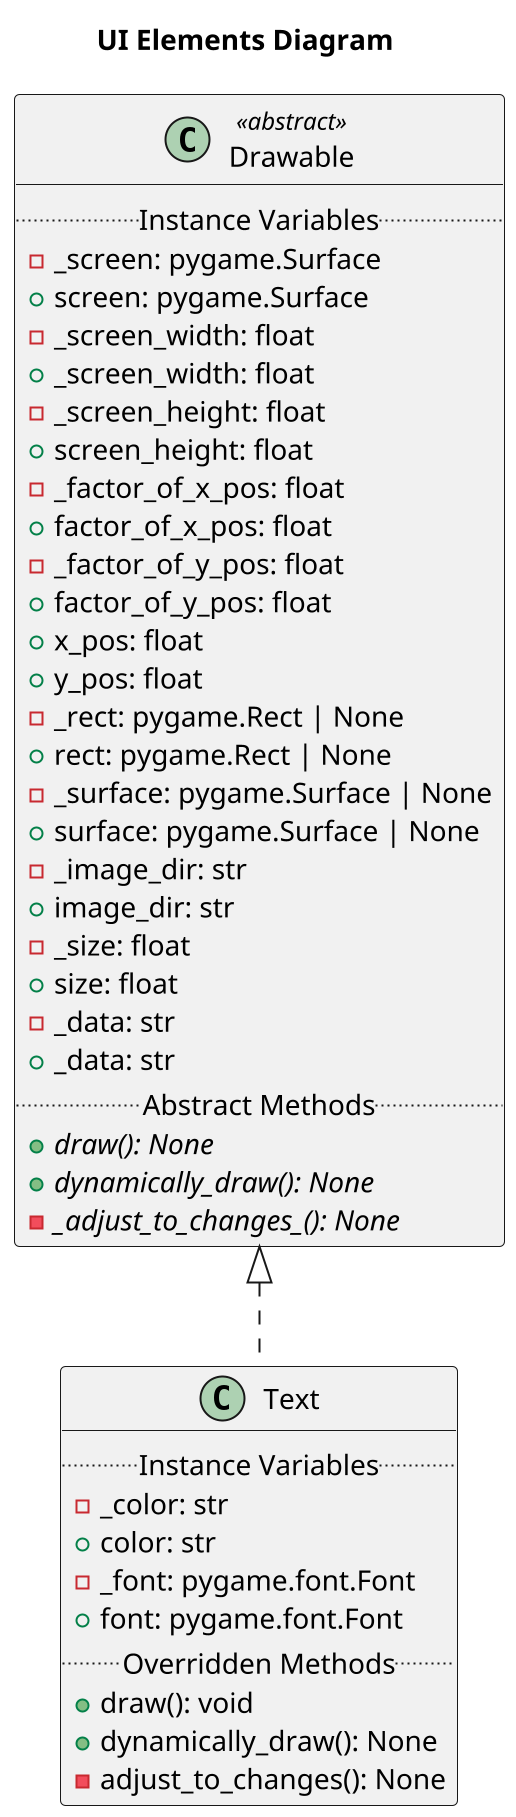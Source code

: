 @startuml
scale 2
title "UI Elements Diagram"
class Drawable <<abstract>>{
    .. Instance Variables ..
    - _screen: pygame.Surface
    + screen: pygame.Surface
    - _screen_width: float
    + _screen_width: float
    - _screen_height: float
    + screen_height: float
    - _factor_of_x_pos: float
    + factor_of_x_pos: float
    - _factor_of_y_pos: float
    + factor_of_y_pos: float
    + x_pos: float
    + y_pos: float
    - _rect: pygame.Rect | None
    + rect: pygame.Rect | None
    - _surface: pygame.Surface | None
    + surface: pygame.Surface | None
    - _image_dir: str
    + image_dir: str
    - _size: float 
    + size: float
    - _data: str
    + _data: str
    .. Abstract Methods..
    {abstract} + draw(): None
    {abstract}+ dynamically_draw(): None
    {abstract}- _adjust_to_changes_(): None
}

class Text implements Drawable{
    .. Instance Variables ..
    - _color: str
    + color: str
    - _font: pygame.font.Font
    + font: pygame.font.Font
    ..Overridden Methods..
    + draw(): void
    + dynamically_draw(): None
    - adjust_to_changes(): None
}

@enduml